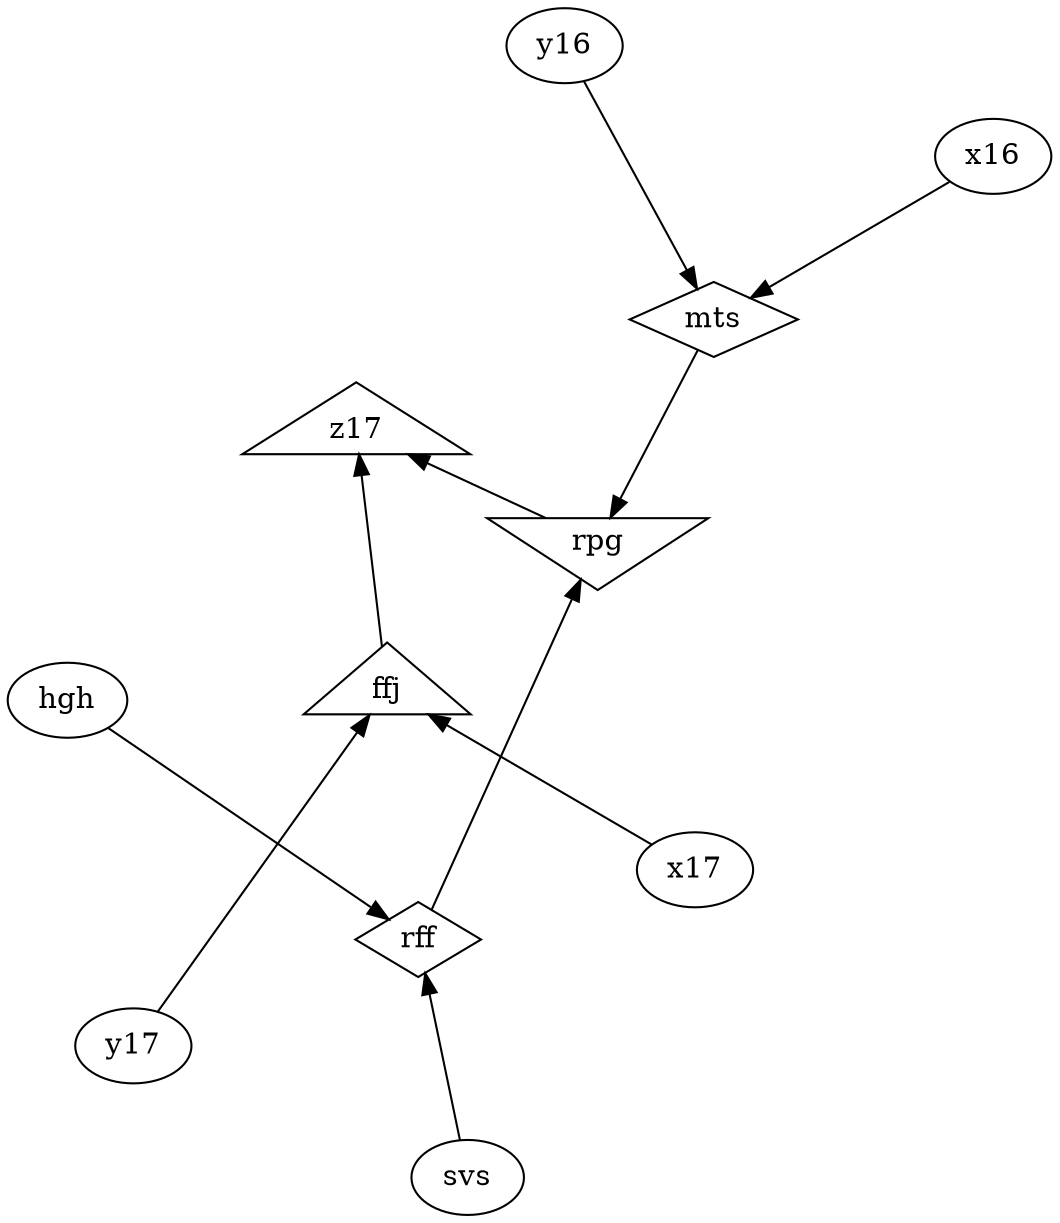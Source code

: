 digraph g1 {
  layout="fdp";
  overlap="false";
  splines="true";
  ffj [shape=triangle]
  x17 -> ffj
  y17 -> ffj
  mts [shape=diamond]
  x16 -> mts
  y16 -> mts
  rff [shape=diamond]
  svs -> rff
  hgh -> rff
  rpg [shape=invtriangle]
  rff -> rpg
  mts -> rpg
  z17 [shape=triangle]
  ffj -> z17
  rpg -> z17
}

